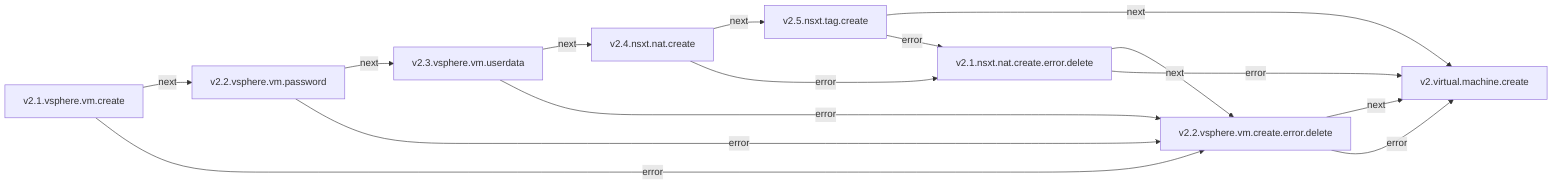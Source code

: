 graph LR
  v2.1.vsphere.vm.create -->|next| v2.2.vsphere.vm.password
  v2.1.vsphere.vm.create -->|error| v2.2.vsphere.vm.create.error.delete
  v2.2.vsphere.vm.password -->|next| v2.3.vsphere.vm.userdata
  v2.2.vsphere.vm.password -->|error| v2.2.vsphere.vm.create.error.delete
  v2.3.vsphere.vm.userdata -->|next| v2.4.nsxt.nat.create
  v2.3.vsphere.vm.userdata -->|error| v2.2.vsphere.vm.create.error.delete
  v2.4.nsxt.nat.create -->|next| v2.5.nsxt.tag.create
  v2.4.nsxt.nat.create -->|error| v2.1.nsxt.nat.create.error.delete
  v2.5.nsxt.tag.create -->|next| v2.virtual.machine.create
  v2.5.nsxt.tag.create -->|error| v2.1.nsxt.nat.create.error.delete
  v2.1.nsxt.nat.create.error.delete -->|next| v2.2.vsphere.vm.create.error.delete
  v2.1.nsxt.nat.create.error.delete -->|error| v2.virtual.machine.create
  v2.2.vsphere.vm.create.error.delete -->|next| v2.virtual.machine.create
  v2.2.vsphere.vm.create.error.delete -->|error| v2.virtual.machine.create